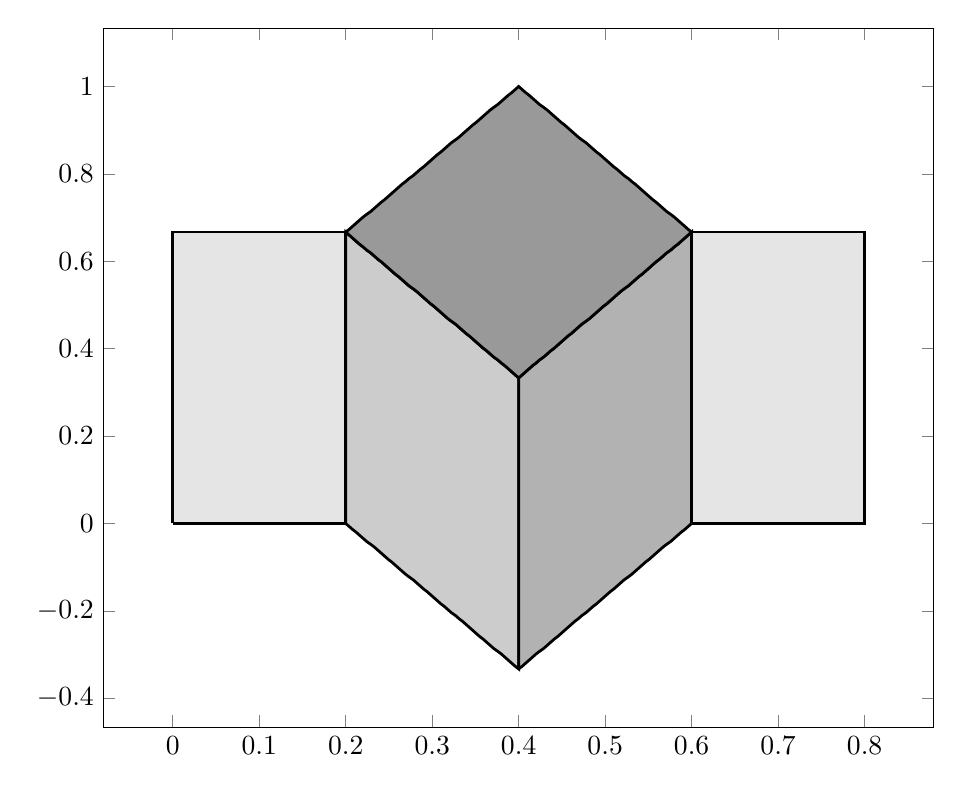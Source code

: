 \begin{tikzpicture}%
\begin{axis}[width=1\textwidth]%
\addplot[fill=gray!20,line width=1pt] coordinates {%
(0.0,0.0)%
(0.0,0.014)%
(0.0,0.027)%
(0.0,0.041)%
(0.0,0.054)%
(0.0,0.068)%
(0.0,0.082)%
(0.0,0.095)%
(0.0,0.109)%
(0.0,0.122)%
(0.0,0.136)%
(0.0,0.15)%
(0.0,0.163)%
(0.0,0.177)%
(0.0,0.19)%
(0.0,0.204)%
(0.0,0.218)%
(0.0,0.231)%
(0.0,0.245)%
(0.0,0.259)%
(0.0,0.272)%
(0.0,0.286)%
(0.0,0.299)%
(0.0,0.313)%
(0.0,0.327)%
(0.0,0.34)%
(0.0,0.354)%
(0.0,0.367)%
(0.0,0.381)%
(0.0,0.395)%
(0.0,0.408)%
(0.0,0.422)%
(0.0,0.435)%
(0.0,0.449)%
(0.0,0.463)%
(0.0,0.476)%
(0.0,0.49)%
(0.0,0.503)%
(0.0,0.517)%
(0.0,0.531)%
(0.0,0.544)%
(0.0,0.558)%
(0.0,0.571)%
(0.0,0.585)%
(0.0,0.599)%
(0.0,0.612)%
(0.0,0.626)%
(0.0,0.639)%
(0.0,0.653)%
(0.0,0.667)%
(0.0,0.667)%
(0.004,0.667)%
(0.008,0.667)%
(0.012,0.667)%
(0.016,0.667)%
(0.02,0.667)%
(0.024,0.667)%
(0.029,0.667)%
(0.033,0.667)%
(0.037,0.667)%
(0.041,0.667)%
(0.045,0.667)%
(0.049,0.667)%
(0.053,0.667)%
(0.057,0.667)%
(0.061,0.667)%
(0.065,0.667)%
(0.069,0.667)%
(0.073,0.667)%
(0.078,0.667)%
(0.082,0.667)%
(0.086,0.667)%
(0.09,0.667)%
(0.094,0.667)%
(0.098,0.667)%
(0.102,0.667)%
(0.106,0.667)%
(0.11,0.667)%
(0.114,0.667)%
(0.118,0.667)%
(0.122,0.667)%
(0.127,0.667)%
(0.131,0.667)%
(0.135,0.667)%
(0.139,0.667)%
(0.143,0.667)%
(0.147,0.667)%
(0.151,0.667)%
(0.155,0.667)%
(0.159,0.667)%
(0.163,0.667)%
(0.167,0.667)%
(0.171,0.667)%
(0.176,0.667)%
(0.18,0.667)%
(0.184,0.667)%
(0.188,0.667)%
(0.192,0.667)%
(0.196,0.667)%
(0.2,0.667)%
(0.2,0.667)%
(0.2,0.653)%
(0.2,0.639)%
(0.2,0.626)%
(0.2,0.612)%
(0.2,0.599)%
(0.2,0.585)%
(0.2,0.571)%
(0.2,0.558)%
(0.2,0.544)%
(0.2,0.531)%
(0.2,0.517)%
(0.2,0.503)%
(0.2,0.49)%
(0.2,0.476)%
(0.2,0.463)%
(0.2,0.449)%
(0.2,0.435)%
(0.2,0.422)%
(0.2,0.408)%
(0.2,0.395)%
(0.2,0.381)%
(0.2,0.367)%
(0.2,0.354)%
(0.2,0.34)%
(0.2,0.327)%
(0.2,0.313)%
(0.2,0.299)%
(0.2,0.286)%
(0.2,0.272)%
(0.2,0.259)%
(0.2,0.245)%
(0.2,0.231)%
(0.2,0.218)%
(0.2,0.204)%
(0.2,0.19)%
(0.2,0.177)%
(0.2,0.163)%
(0.2,0.15)%
(0.2,0.136)%
(0.2,0.122)%
(0.2,0.109)%
(0.2,0.095)%
(0.2,0.082)%
(0.2,0.068)%
(0.2,0.054)%
(0.2,0.041)%
(0.2,0.027)%
(0.2,0.014)%
(0.2,0.0)%
(0.2,0.0)%
(0.196,0.0)%
(0.192,0.0)%
(0.188,0.0)%
(0.184,0.0)%
(0.18,0.0)%
(0.176,0.0)%
(0.171,0.0)%
(0.167,0.0)%
(0.163,0.0)%
(0.159,0.0)%
(0.155,0.0)%
(0.151,0.0)%
(0.147,0.0)%
(0.143,0.0)%
(0.139,0.0)%
(0.135,0.0)%
(0.131,0.0)%
(0.127,0.0)%
(0.122,0.0)%
(0.118,0.0)%
(0.114,0.0)%
(0.11,0.0)%
(0.106,0.0)%
(0.102,0.0)%
(0.098,0.0)%
(0.094,0.0)%
(0.09,0.0)%
(0.086,0.0)%
(0.082,0.0)%
(0.078,0.0)%
(0.073,0.0)%
(0.069,0.0)%
(0.065,0.0)%
(0.061,0.0)%
(0.057,0.0)%
(0.053,0.0)%
(0.049,0.0)%
(0.045,0.0)%
(0.041,0.0)%
(0.037,0.0)%
(0.033,0.0)%
(0.029,0.0)%
(0.024,0.0)%
(0.02,0.0)%
(0.016,0.0)%
(0.012,0.0)%
(0.008,0.0)%
(0.004,0.0)%
(0.0,0.0)%
};%
%
%
\addplot[fill=gray!40,line width=1pt] coordinates {%
(0.2,0.0)%
(0.2,0.014)%
(0.2,0.027)%
(0.2,0.041)%
(0.2,0.054)%
(0.2,0.068)%
(0.2,0.082)%
(0.2,0.095)%
(0.2,0.109)%
(0.2,0.122)%
(0.2,0.136)%
(0.2,0.15)%
(0.2,0.163)%
(0.2,0.177)%
(0.2,0.19)%
(0.2,0.204)%
(0.2,0.218)%
(0.2,0.231)%
(0.2,0.245)%
(0.2,0.259)%
(0.2,0.272)%
(0.2,0.286)%
(0.2,0.299)%
(0.2,0.313)%
(0.2,0.327)%
(0.2,0.34)%
(0.2,0.354)%
(0.2,0.367)%
(0.2,0.381)%
(0.2,0.395)%
(0.2,0.408)%
(0.2,0.422)%
(0.2,0.435)%
(0.2,0.449)%
(0.2,0.463)%
(0.2,0.476)%
(0.2,0.49)%
(0.2,0.503)%
(0.2,0.517)%
(0.2,0.531)%
(0.2,0.544)%
(0.2,0.558)%
(0.2,0.571)%
(0.2,0.585)%
(0.2,0.599)%
(0.2,0.612)%
(0.2,0.626)%
(0.2,0.639)%
(0.2,0.653)%
(0.2,0.667)%
(0.2,0.667)%
(0.204,0.66)%
(0.208,0.653)%
(0.212,0.646)%
(0.216,0.639)%
(0.22,0.633)%
(0.224,0.626)%
(0.229,0.619)%
(0.233,0.612)%
(0.237,0.605)%
(0.241,0.599)%
(0.245,0.592)%
(0.249,0.585)%
(0.253,0.578)%
(0.257,0.571)%
(0.261,0.565)%
(0.265,0.558)%
(0.269,0.551)%
(0.273,0.544)%
(0.278,0.537)%
(0.282,0.531)%
(0.286,0.524)%
(0.29,0.517)%
(0.294,0.51)%
(0.298,0.503)%
(0.302,0.497)%
(0.306,0.49)%
(0.31,0.483)%
(0.314,0.476)%
(0.318,0.469)%
(0.322,0.463)%
(0.327,0.456)%
(0.331,0.449)%
(0.335,0.442)%
(0.339,0.435)%
(0.343,0.429)%
(0.347,0.422)%
(0.351,0.415)%
(0.355,0.408)%
(0.359,0.401)%
(0.363,0.395)%
(0.367,0.388)%
(0.371,0.381)%
(0.376,0.374)%
(0.38,0.367)%
(0.384,0.361)%
(0.388,0.354)%
(0.392,0.347)%
(0.396,0.34)%
(0.4,0.333)%
(0.4,0.333)%
(0.4,0.32)%
(0.4,0.306)%
(0.4,0.293)%
(0.4,0.279)%
(0.4,0.265)%
(0.4,0.252)%
(0.4,0.238)%
(0.4,0.224)%
(0.4,0.211)%
(0.4,0.197)%
(0.4,0.184)%
(0.4,0.17)%
(0.4,0.156)%
(0.4,0.143)%
(0.4,0.129)%
(0.4,0.116)%
(0.4,0.102)%
(0.4,0.088)%
(0.4,0.075)%
(0.4,0.061)%
(0.4,0.048)%
(0.4,0.034)%
(0.4,0.02)%
(0.4,0.007)%
(0.4,-0.007)%
(0.4,-0.02)%
(0.4,-0.034)%
(0.4,-0.048)%
(0.4,-0.061)%
(0.4,-0.075)%
(0.4,-0.088)%
(0.4,-0.102)%
(0.4,-0.116)%
(0.4,-0.129)%
(0.4,-0.143)%
(0.4,-0.156)%
(0.4,-0.17)%
(0.4,-0.184)%
(0.4,-0.197)%
(0.4,-0.211)%
(0.4,-0.224)%
(0.4,-0.238)%
(0.4,-0.252)%
(0.4,-0.265)%
(0.4,-0.279)%
(0.4,-0.293)%
(0.4,-0.306)%
(0.4,-0.32)%
(0.4,-0.333)%
(0.4,-0.333)%
(0.396,-0.327)%
(0.392,-0.32)%
(0.388,-0.313)%
(0.384,-0.306)%
(0.38,-0.299)%
(0.376,-0.293)%
(0.371,-0.286)%
(0.367,-0.279)%
(0.363,-0.272)%
(0.359,-0.265)%
(0.355,-0.259)%
(0.351,-0.252)%
(0.347,-0.245)%
(0.343,-0.238)%
(0.339,-0.231)%
(0.335,-0.224)%
(0.331,-0.218)%
(0.327,-0.211)%
(0.322,-0.204)%
(0.318,-0.197)%
(0.314,-0.19)%
(0.31,-0.184)%
(0.306,-0.177)%
(0.302,-0.17)%
(0.298,-0.163)%
(0.294,-0.156)%
(0.29,-0.15)%
(0.286,-0.143)%
(0.282,-0.136)%
(0.278,-0.129)%
(0.273,-0.122)%
(0.269,-0.116)%
(0.265,-0.109)%
(0.261,-0.102)%
(0.257,-0.095)%
(0.253,-0.088)%
(0.249,-0.082)%
(0.245,-0.075)%
(0.241,-0.068)%
(0.237,-0.061)%
(0.233,-0.054)%
(0.229,-0.048)%
(0.224,-0.041)%
(0.22,-0.034)%
(0.216,-0.027)%
(0.212,-0.02)%
(0.208,-0.014)%
(0.204,-0.007)%
(0.2,0.0)%
};%
%
%
\addplot[fill=gray!60,line width=1pt] coordinates {%
(0.4,-0.333)%
(0.4,-0.32)%
(0.4,-0.306)%
(0.4,-0.293)%
(0.4,-0.279)%
(0.4,-0.265)%
(0.4,-0.252)%
(0.4,-0.238)%
(0.4,-0.224)%
(0.4,-0.211)%
(0.4,-0.197)%
(0.4,-0.184)%
(0.4,-0.17)%
(0.4,-0.156)%
(0.4,-0.143)%
(0.4,-0.129)%
(0.4,-0.116)%
(0.4,-0.102)%
(0.4,-0.088)%
(0.4,-0.075)%
(0.4,-0.061)%
(0.4,-0.048)%
(0.4,-0.034)%
(0.4,-0.02)%
(0.4,-0.007)%
(0.4,0.007)%
(0.4,0.02)%
(0.4,0.034)%
(0.4,0.048)%
(0.4,0.061)%
(0.4,0.075)%
(0.4,0.088)%
(0.4,0.102)%
(0.4,0.116)%
(0.4,0.129)%
(0.4,0.143)%
(0.4,0.156)%
(0.4,0.17)%
(0.4,0.184)%
(0.4,0.197)%
(0.4,0.211)%
(0.4,0.224)%
(0.4,0.238)%
(0.4,0.252)%
(0.4,0.265)%
(0.4,0.279)%
(0.4,0.293)%
(0.4,0.306)%
(0.4,0.32)%
(0.4,0.333)%
(0.4,0.333)%
(0.404,0.34)%
(0.408,0.347)%
(0.412,0.354)%
(0.416,0.361)%
(0.42,0.367)%
(0.424,0.374)%
(0.429,0.381)%
(0.433,0.388)%
(0.437,0.395)%
(0.441,0.401)%
(0.445,0.408)%
(0.449,0.415)%
(0.453,0.422)%
(0.457,0.429)%
(0.461,0.435)%
(0.465,0.442)%
(0.469,0.449)%
(0.473,0.456)%
(0.478,0.463)%
(0.482,0.469)%
(0.486,0.476)%
(0.49,0.483)%
(0.494,0.49)%
(0.498,0.497)%
(0.502,0.503)%
(0.506,0.51)%
(0.51,0.517)%
(0.514,0.524)%
(0.518,0.531)%
(0.522,0.537)%
(0.527,0.544)%
(0.531,0.551)%
(0.535,0.558)%
(0.539,0.565)%
(0.543,0.571)%
(0.547,0.578)%
(0.551,0.585)%
(0.555,0.592)%
(0.559,0.599)%
(0.563,0.605)%
(0.567,0.612)%
(0.571,0.619)%
(0.576,0.626)%
(0.58,0.633)%
(0.584,0.639)%
(0.588,0.646)%
(0.592,0.653)%
(0.596,0.66)%
(0.6,0.667)%
(0.6,0.667)%
(0.6,0.653)%
(0.6,0.639)%
(0.6,0.626)%
(0.6,0.612)%
(0.6,0.599)%
(0.6,0.585)%
(0.6,0.571)%
(0.6,0.558)%
(0.6,0.544)%
(0.6,0.531)%
(0.6,0.517)%
(0.6,0.503)%
(0.6,0.49)%
(0.6,0.476)%
(0.6,0.463)%
(0.6,0.449)%
(0.6,0.435)%
(0.6,0.422)%
(0.6,0.408)%
(0.6,0.395)%
(0.6,0.381)%
(0.6,0.367)%
(0.6,0.354)%
(0.6,0.34)%
(0.6,0.327)%
(0.6,0.313)%
(0.6,0.299)%
(0.6,0.286)%
(0.6,0.272)%
(0.6,0.259)%
(0.6,0.245)%
(0.6,0.231)%
(0.6,0.218)%
(0.6,0.204)%
(0.6,0.19)%
(0.6,0.177)%
(0.6,0.163)%
(0.6,0.15)%
(0.6,0.136)%
(0.6,0.122)%
(0.6,0.109)%
(0.6,0.095)%
(0.6,0.082)%
(0.6,0.068)%
(0.6,0.054)%
(0.6,0.041)%
(0.6,0.027)%
(0.6,0.014)%
(0.6,0.0)%
(0.6,0.0)%
(0.596,-0.007)%
(0.592,-0.014)%
(0.588,-0.02)%
(0.584,-0.027)%
(0.58,-0.034)%
(0.576,-0.041)%
(0.571,-0.048)%
(0.567,-0.054)%
(0.563,-0.061)%
(0.559,-0.068)%
(0.555,-0.075)%
(0.551,-0.082)%
(0.547,-0.088)%
(0.543,-0.095)%
(0.539,-0.102)%
(0.535,-0.109)%
(0.531,-0.116)%
(0.527,-0.122)%
(0.522,-0.129)%
(0.518,-0.136)%
(0.514,-0.143)%
(0.51,-0.15)%
(0.506,-0.156)%
(0.502,-0.163)%
(0.498,-0.17)%
(0.494,-0.177)%
(0.49,-0.184)%
(0.486,-0.19)%
(0.482,-0.197)%
(0.478,-0.204)%
(0.473,-0.211)%
(0.469,-0.218)%
(0.465,-0.224)%
(0.461,-0.231)%
(0.457,-0.238)%
(0.453,-0.245)%
(0.449,-0.252)%
(0.445,-0.259)%
(0.441,-0.265)%
(0.437,-0.272)%
(0.433,-0.279)%
(0.429,-0.286)%
(0.424,-0.293)%
(0.42,-0.299)%
(0.416,-0.306)%
(0.412,-0.313)%
(0.408,-0.32)%
(0.404,-0.327)%
(0.4,-0.333)%
};%
%
%
\addplot[fill=gray!80,line width=1pt] coordinates {%
(0.2,0.667)%
(0.204,0.673)%
(0.208,0.68)%
(0.212,0.687)%
(0.216,0.694)%
(0.22,0.701)%
(0.224,0.707)%
(0.229,0.714)%
(0.233,0.721)%
(0.237,0.728)%
(0.241,0.735)%
(0.245,0.741)%
(0.249,0.748)%
(0.253,0.755)%
(0.257,0.762)%
(0.261,0.769)%
(0.265,0.776)%
(0.269,0.782)%
(0.273,0.789)%
(0.278,0.796)%
(0.282,0.803)%
(0.286,0.81)%
(0.29,0.816)%
(0.294,0.823)%
(0.298,0.83)%
(0.302,0.837)%
(0.306,0.844)%
(0.31,0.85)%
(0.314,0.857)%
(0.318,0.864)%
(0.322,0.871)%
(0.327,0.878)%
(0.331,0.884)%
(0.335,0.891)%
(0.339,0.898)%
(0.343,0.905)%
(0.347,0.912)%
(0.351,0.918)%
(0.355,0.925)%
(0.359,0.932)%
(0.363,0.939)%
(0.367,0.946)%
(0.371,0.952)%
(0.376,0.959)%
(0.38,0.966)%
(0.384,0.973)%
(0.388,0.98)%
(0.392,0.986)%
(0.396,0.993)%
(0.4,1.0)%
(0.4,1.0)%
(0.404,0.993)%
(0.408,0.986)%
(0.412,0.98)%
(0.416,0.973)%
(0.42,0.966)%
(0.424,0.959)%
(0.429,0.952)%
(0.433,0.946)%
(0.437,0.939)%
(0.441,0.932)%
(0.445,0.925)%
(0.449,0.918)%
(0.453,0.912)%
(0.457,0.905)%
(0.461,0.898)%
(0.465,0.891)%
(0.469,0.884)%
(0.473,0.878)%
(0.478,0.871)%
(0.482,0.864)%
(0.486,0.857)%
(0.49,0.85)%
(0.494,0.844)%
(0.498,0.837)%
(0.502,0.83)%
(0.506,0.823)%
(0.51,0.816)%
(0.514,0.81)%
(0.518,0.803)%
(0.522,0.796)%
(0.527,0.789)%
(0.531,0.782)%
(0.535,0.776)%
(0.539,0.769)%
(0.543,0.762)%
(0.547,0.755)%
(0.551,0.748)%
(0.555,0.741)%
(0.559,0.735)%
(0.563,0.728)%
(0.567,0.721)%
(0.571,0.714)%
(0.576,0.707)%
(0.58,0.701)%
(0.584,0.694)%
(0.588,0.687)%
(0.592,0.68)%
(0.596,0.673)%
(0.6,0.667)%
(0.6,0.667)%
(0.596,0.66)%
(0.592,0.653)%
(0.588,0.646)%
(0.584,0.639)%
(0.58,0.633)%
(0.576,0.626)%
(0.571,0.619)%
(0.567,0.612)%
(0.563,0.605)%
(0.559,0.599)%
(0.555,0.592)%
(0.551,0.585)%
(0.547,0.578)%
(0.543,0.571)%
(0.539,0.565)%
(0.535,0.558)%
(0.531,0.551)%
(0.527,0.544)%
(0.522,0.537)%
(0.518,0.531)%
(0.514,0.524)%
(0.51,0.517)%
(0.506,0.51)%
(0.502,0.503)%
(0.498,0.497)%
(0.494,0.49)%
(0.49,0.483)%
(0.486,0.476)%
(0.482,0.469)%
(0.478,0.463)%
(0.473,0.456)%
(0.469,0.449)%
(0.465,0.442)%
(0.461,0.435)%
(0.457,0.429)%
(0.453,0.422)%
(0.449,0.415)%
(0.445,0.408)%
(0.441,0.401)%
(0.437,0.395)%
(0.433,0.388)%
(0.429,0.381)%
(0.424,0.374)%
(0.42,0.367)%
(0.416,0.361)%
(0.412,0.354)%
(0.408,0.347)%
(0.404,0.34)%
(0.4,0.333)%
(0.4,0.333)%
(0.396,0.34)%
(0.392,0.347)%
(0.388,0.354)%
(0.384,0.361)%
(0.38,0.367)%
(0.376,0.374)%
(0.371,0.381)%
(0.367,0.388)%
(0.363,0.395)%
(0.359,0.401)%
(0.355,0.408)%
(0.351,0.415)%
(0.347,0.422)%
(0.343,0.429)%
(0.339,0.435)%
(0.335,0.442)%
(0.331,0.449)%
(0.327,0.456)%
(0.322,0.463)%
(0.318,0.469)%
(0.314,0.476)%
(0.31,0.483)%
(0.306,0.49)%
(0.302,0.497)%
(0.298,0.503)%
(0.294,0.51)%
(0.29,0.517)%
(0.286,0.524)%
(0.282,0.531)%
(0.278,0.537)%
(0.273,0.544)%
(0.269,0.551)%
(0.265,0.558)%
(0.261,0.565)%
(0.257,0.571)%
(0.253,0.578)%
(0.249,0.585)%
(0.245,0.592)%
(0.241,0.599)%
(0.237,0.605)%
(0.233,0.612)%
(0.229,0.619)%
(0.224,0.626)%
(0.22,0.633)%
(0.216,0.639)%
(0.212,0.646)%
(0.208,0.653)%
(0.204,0.66)%
(0.2,0.667)%
};%
%
%
\addplot[fill=gray!20,line width=1pt] coordinates {%
(0.6,0.0)%
(0.6,0.014)%
(0.6,0.027)%
(0.6,0.041)%
(0.6,0.054)%
(0.6,0.068)%
(0.6,0.082)%
(0.6,0.095)%
(0.6,0.109)%
(0.6,0.122)%
(0.6,0.136)%
(0.6,0.15)%
(0.6,0.163)%
(0.6,0.177)%
(0.6,0.19)%
(0.6,0.204)%
(0.6,0.218)%
(0.6,0.231)%
(0.6,0.245)%
(0.6,0.259)%
(0.6,0.272)%
(0.6,0.286)%
(0.6,0.299)%
(0.6,0.313)%
(0.6,0.327)%
(0.6,0.34)%
(0.6,0.354)%
(0.6,0.367)%
(0.6,0.381)%
(0.6,0.395)%
(0.6,0.408)%
(0.6,0.422)%
(0.6,0.435)%
(0.6,0.449)%
(0.6,0.463)%
(0.6,0.476)%
(0.6,0.49)%
(0.6,0.503)%
(0.6,0.517)%
(0.6,0.531)%
(0.6,0.544)%
(0.6,0.558)%
(0.6,0.571)%
(0.6,0.585)%
(0.6,0.599)%
(0.6,0.612)%
(0.6,0.626)%
(0.6,0.639)%
(0.6,0.653)%
(0.6,0.667)%
(0.6,0.667)%
(0.604,0.667)%
(0.608,0.667)%
(0.612,0.667)%
(0.616,0.667)%
(0.62,0.667)%
(0.624,0.667)%
(0.629,0.667)%
(0.633,0.667)%
(0.637,0.667)%
(0.641,0.667)%
(0.645,0.667)%
(0.649,0.667)%
(0.653,0.667)%
(0.657,0.667)%
(0.661,0.667)%
(0.665,0.667)%
(0.669,0.667)%
(0.673,0.667)%
(0.678,0.667)%
(0.682,0.667)%
(0.686,0.667)%
(0.69,0.667)%
(0.694,0.667)%
(0.698,0.667)%
(0.702,0.667)%
(0.706,0.667)%
(0.71,0.667)%
(0.714,0.667)%
(0.718,0.667)%
(0.722,0.667)%
(0.727,0.667)%
(0.731,0.667)%
(0.735,0.667)%
(0.739,0.667)%
(0.743,0.667)%
(0.747,0.667)%
(0.751,0.667)%
(0.755,0.667)%
(0.759,0.667)%
(0.763,0.667)%
(0.767,0.667)%
(0.771,0.667)%
(0.776,0.667)%
(0.78,0.667)%
(0.784,0.667)%
(0.788,0.667)%
(0.792,0.667)%
(0.796,0.667)%
(0.8,0.667)%
(0.8,0.667)%
(0.8,0.653)%
(0.8,0.639)%
(0.8,0.626)%
(0.8,0.612)%
(0.8,0.599)%
(0.8,0.585)%
(0.8,0.571)%
(0.8,0.558)%
(0.8,0.544)%
(0.8,0.531)%
(0.8,0.517)%
(0.8,0.503)%
(0.8,0.49)%
(0.8,0.476)%
(0.8,0.463)%
(0.8,0.449)%
(0.8,0.435)%
(0.8,0.422)%
(0.8,0.408)%
(0.8,0.395)%
(0.8,0.381)%
(0.8,0.367)%
(0.8,0.354)%
(0.8,0.34)%
(0.8,0.327)%
(0.8,0.313)%
(0.8,0.299)%
(0.8,0.286)%
(0.8,0.272)%
(0.8,0.259)%
(0.8,0.245)%
(0.8,0.231)%
(0.8,0.218)%
(0.8,0.204)%
(0.8,0.19)%
(0.8,0.177)%
(0.8,0.163)%
(0.8,0.15)%
(0.8,0.136)%
(0.8,0.122)%
(0.8,0.109)%
(0.8,0.095)%
(0.8,0.082)%
(0.8,0.068)%
(0.8,0.054)%
(0.8,0.041)%
(0.8,0.027)%
(0.8,0.014)%
(0.8,0.0)%
(0.8,0.0)%
(0.796,0.0)%
(0.792,0.0)%
(0.788,0.0)%
(0.784,0.0)%
(0.78,0.0)%
(0.776,0.0)%
(0.771,0.0)%
(0.767,0.0)%
(0.763,0.0)%
(0.759,0.0)%
(0.755,0.0)%
(0.751,0.0)%
(0.747,0.0)%
(0.743,0.0)%
(0.739,0.0)%
(0.735,0.0)%
(0.731,0.0)%
(0.727,0.0)%
(0.722,0.0)%
(0.718,0.0)%
(0.714,0.0)%
(0.71,0.0)%
(0.706,0.0)%
(0.702,0.0)%
(0.698,0.0)%
(0.694,0.0)%
(0.69,0.0)%
(0.686,0.0)%
(0.682,0.0)%
(0.678,0.0)%
(0.673,0.0)%
(0.669,0.0)%
(0.665,0.0)%
(0.661,0.0)%
(0.657,0.0)%
(0.653,0.0)%
(0.649,0.0)%
(0.645,0.0)%
(0.641,0.0)%
(0.637,0.0)%
(0.633,0.0)%
(0.629,0.0)%
(0.624,0.0)%
(0.62,0.0)%
(0.616,0.0)%
(0.612,0.0)%
(0.608,0.0)%
(0.604,0.0)%
(0.6,0.0)%
};%
%
%
\end{axis}%
\end{tikzpicture}%
